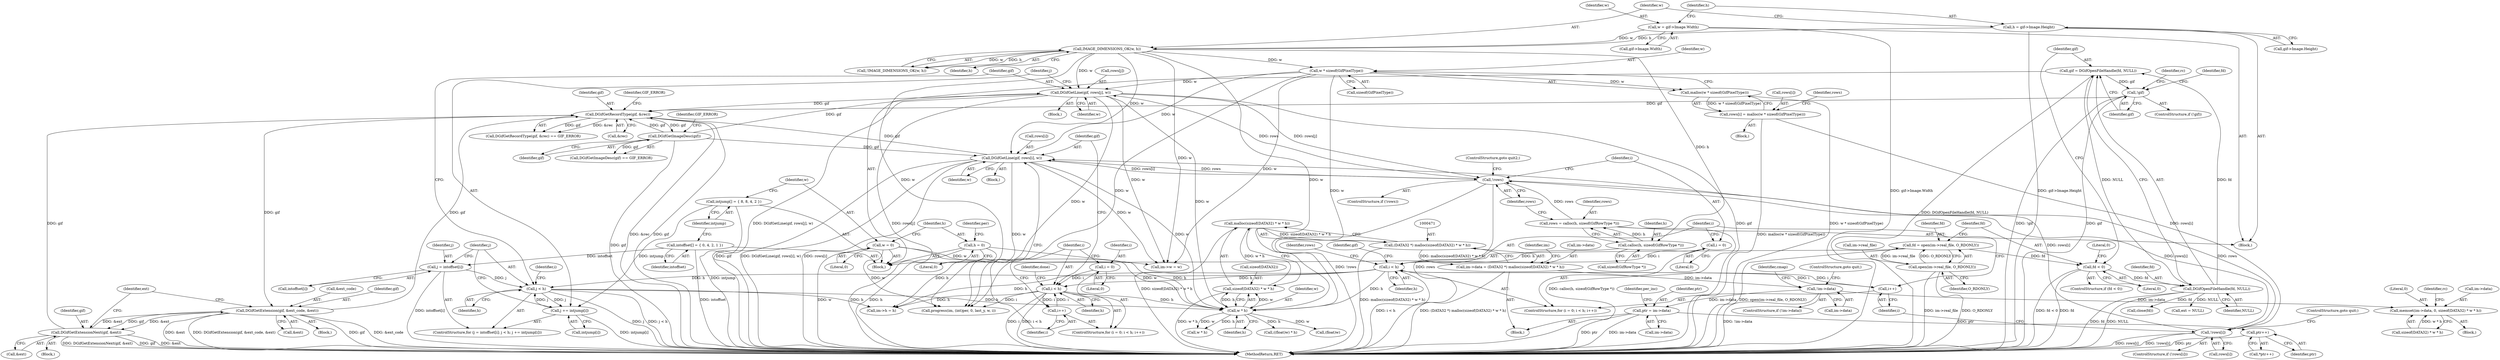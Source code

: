 digraph "0_enlightment_39641e74a560982fbf93f29bf96b37d27803cb56@API" {
"1000472" [label="(Call,malloc(sizeof(DATA32) * w * h))"];
"1000473" [label="(Call,sizeof(DATA32) * w * h)"];
"1000476" [label="(Call,w * h)"];
"1000319" [label="(Call,DGifGetLine(gif, rows[j], w))"];
"1000225" [label="(Call,DGifGetImageDesc(gif))"];
"1000206" [label="(Call,DGifGetRecordType(gif, &rec))"];
"1000391" [label="(Call,DGifGetExtensionNext(gif, &ext))"];
"1000357" [label="(Call,DGifGetExtension(gif, &ext_code, &ext))"];
"1000337" [label="(Call,DGifGetLine(gif, rows[i], w))"];
"1000282" [label="(Call,!rows[i])"];
"1000259" [label="(Call,!rows)"];
"1000252" [label="(Call,rows = calloc(h, sizeof(GifRowType *)))"];
"1000254" [label="(Call,calloc(h, sizeof(GifRowType *)))"];
"1000248" [label="(Call,IMAGE_DIMENSIONS_OK(w, h))"];
"1000232" [label="(Call,w = gif->Image.Width)"];
"1000239" [label="(Call,h = gif->Image.Height)"];
"1000272" [label="(Call,rows[i] = malloc(w * sizeof(GifPixelType)))"];
"1000276" [label="(Call,malloc(w * sizeof(GifPixelType)))"];
"1000277" [label="(Call,w * sizeof(GifPixelType))"];
"1000192" [label="(Call,!gif)"];
"1000186" [label="(Call,gif = DGifOpenFileHandle(fd, NULL))"];
"1000188" [label="(Call,DGifOpenFileHandle(fd, NULL))"];
"1000181" [label="(Call,fd < 0)"];
"1000173" [label="(Call,fd = open(im->real_file, O_RDONLY))"];
"1000175" [label="(Call,open(im->real_file, O_RDONLY))"];
"1000135" [label="(Call,w = 0)"];
"1000310" [label="(Call,j < h)"];
"1000305" [label="(Call,j = intoffset[i])"];
"1000116" [label="(Call,intoffset[] = { 0, 4, 2, 1 })"];
"1000313" [label="(Call,j += intjump[i])"];
"1000119" [label="(Call,intjump[] = { 8, 8, 4, 2 })"];
"1000266" [label="(Call,i < h)"];
"1000263" [label="(Call,i = 0)"];
"1000269" [label="(Call,i++)"];
"1000331" [label="(Call,i < h)"];
"1000328" [label="(Call,i = 0)"];
"1000334" [label="(Call,i++)"];
"1000139" [label="(Call,h = 0)"];
"1000470" [label="(Call,(DATA32 *) malloc(sizeof(DATA32) * w * h))"];
"1000466" [label="(Call,im->data = (DATA32 *) malloc(sizeof(DATA32) * w * h))"];
"1000480" [label="(Call,!im->data)"];
"1000489" [label="(Call,memset(im->data, 0, sizeof(DATA32) * w * h))"];
"1000504" [label="(Call,ptr = im->data)"];
"1000529" [label="(Call,ptr++)"];
"1000334" [label="(Call,i++)"];
"1000530" [label="(Identifier,ptr)"];
"1000253" [label="(Identifier,rows)"];
"1000487" [label="(Identifier,cmap)"];
"1000481" [label="(Call,im->data)"];
"1000264" [label="(Identifier,i)"];
"1000336" [label="(Block,)"];
"1000119" [label="(Call,intjump[] = { 8, 8, 4, 2 })"];
"1000484" [label="(ControlStructure,goto quit;)"];
"1000339" [label="(Call,rows[i])"];
"1000466" [label="(Call,im->data = (DATA32 *) malloc(sizeof(DATA32) * w * h))"];
"1000208" [label="(Call,&rec)"];
"1000392" [label="(Identifier,gif)"];
"1000333" [label="(Identifier,h)"];
"1000358" [label="(Identifier,gif)"];
"1000224" [label="(Call,DGifGetImageDesc(gif) == GIF_ERROR)"];
"1000263" [label="(Call,i = 0)"];
"1000324" [label="(Identifier,w)"];
"1000210" [label="(Identifier,GIF_ERROR)"];
"1000514" [label="(Call,(float)w)"];
"1000270" [label="(Identifier,i)"];
"1000174" [label="(Identifier,fd)"];
"1000315" [label="(Call,intjump[i])"];
"1000627" [label="(Call,progress(im, (int)per, 0, last_y, w, i))"];
"1000302" [label="(Identifier,i)"];
"1000284" [label="(Identifier,rows)"];
"1000497" [label="(Call,w * h)"];
"1000332" [label="(Identifier,i)"];
"1000272" [label="(Call,rows[i] = malloc(w * sizeof(GifPixelType)))"];
"1000444" [label="(Block,)"];
"1000225" [label="(Call,DGifGetImageDesc(gif))"];
"1000493" [label="(Literal,0)"];
"1000331" [label="(Call,i < h)"];
"1000361" [label="(Call,&ext)"];
"1000342" [label="(Identifier,w)"];
"1000501" [label="(Identifier,rc)"];
"1000338" [label="(Identifier,gif)"];
"1000250" [label="(Identifier,h)"];
"1000489" [label="(Call,memset(im->data, 0, sizeof(DATA32) * w * h))"];
"1000179" [label="(Identifier,O_RDONLY)"];
"1000195" [label="(Call,close(fd))"];
"1000290" [label="(Identifier,gif)"];
"1000357" [label="(Call,DGifGetExtension(gif, &ext_code, &ext))"];
"1000306" [label="(Identifier,j)"];
"1000193" [label="(Identifier,gif)"];
"1000529" [label="(Call,ptr++)"];
"1000269" [label="(Call,i++)"];
"1000311" [label="(Identifier,j)"];
"1000477" [label="(Identifier,w)"];
"1000467" [label="(Call,im->data)"];
"1000120" [label="(Identifier,intjump)"];
"1000283" [label="(Call,rows[i])"];
"1000312" [label="(Identifier,h)"];
"1000480" [label="(Call,!im->data)"];
"1000276" [label="(Call,malloc(w * sizeof(GifPixelType)))"];
"1000173" [label="(Call,fd = open(im->real_file, O_RDONLY))"];
"1000206" [label="(Call,DGifGetRecordType(gif, &rec))"];
"1000226" [label="(Identifier,gif)"];
"1000186" [label="(Call,gif = DGifOpenFileHandle(fd, NULL))"];
"1000176" [label="(Call,im->real_file)"];
"1000528" [label="(Call,*ptr++)"];
"1000248" [label="(Call,IMAGE_DIMENSIONS_OK(w, h))"];
"1000354" [label="(Call,ext = NULL)"];
"1000136" [label="(Identifier,w)"];
"1000116" [label="(Call,intoffset[] = { 0, 4, 2, 1 })"];
"1000472" [label="(Call,malloc(sizeof(DATA32) * w * h))"];
"1000318" [label="(Block,)"];
"1000259" [label="(Call,!rows)"];
"1000513" [label="(Call,((float)w) * h)"];
"1000205" [label="(Call,DGifGetRecordType(gif, &rec) == GIF_ERROR)"];
"1000351" [label="(Block,)"];
"1000476" [label="(Call,w * h)"];
"1000305" [label="(Call,j = intoffset[i])"];
"1000335" [label="(Identifier,i)"];
"1000314" [label="(Identifier,j)"];
"1000255" [label="(Identifier,h)"];
"1000183" [label="(Literal,0)"];
"1000267" [label="(Identifier,i)"];
"1000274" [label="(Identifier,rows)"];
"1000232" [label="(Call,w = gif->Image.Width)"];
"1000271" [label="(Block,)"];
"1000473" [label="(Call,sizeof(DATA32) * w * h)"];
"1000310" [label="(Call,j < h)"];
"1000254" [label="(Call,calloc(h, sizeof(GifRowType *)))"];
"1000494" [label="(Call,sizeof(DATA32) * w * h)"];
"1000282" [label="(Call,!rows[i])"];
"1000286" [label="(ControlStructure,goto quit;)"];
"1000320" [label="(Identifier,gif)"];
"1000307" [label="(Call,intoffset[i])"];
"1000266" [label="(Call,i < h)"];
"1000328" [label="(Call,i = 0)"];
"1000420" [label="(Call,im->h = h)"];
"1000273" [label="(Call,rows[i])"];
"1000504" [label="(Call,ptr = im->data)"];
"1000281" [label="(ControlStructure,if (!rows[i]))"];
"1000247" [label="(Call,!IMAGE_DIMENSIONS_OK(w, h))"];
"1000189" [label="(Identifier,fd)"];
"1000144" [label="(Identifier,per)"];
"1000240" [label="(Identifier,h)"];
"1000313" [label="(Call,j += intjump[i])"];
"1000260" [label="(Identifier,rows)"];
"1000117" [label="(Identifier,intoffset)"];
"1000141" [label="(Literal,0)"];
"1000252" [label="(Call,rows = calloc(h, sizeof(GifRowType *)))"];
"1000470" [label="(Call,(DATA32 *) malloc(sizeof(DATA32) * w * h))"];
"1000222" [label="(Block,)"];
"1000474" [label="(Call,sizeof(DATA32))"];
"1000187" [label="(Identifier,gif)"];
"1000227" [label="(Identifier,GIF_ERROR)"];
"1000191" [label="(ControlStructure,if (!gif))"];
"1000344" [label="(Identifier,done)"];
"1000506" [label="(Call,im->data)"];
"1000190" [label="(Identifier,NULL)"];
"1000319" [label="(Call,DGifGetLine(gif, rows[j], w))"];
"1000327" [label="(ControlStructure,for (i = 0; i < h; i++))"];
"1000393" [label="(Call,&ext)"];
"1000644" [label="(MethodReturn,RET)"];
"1000239" [label="(Call,h = gif->Image.Height)"];
"1000137" [label="(Literal,0)"];
"1000140" [label="(Identifier,h)"];
"1000505" [label="(Identifier,ptr)"];
"1000175" [label="(Call,open(im->real_file, O_RDONLY))"];
"1000139" [label="(Call,h = 0)"];
"1000321" [label="(Call,rows[j])"];
"1000359" [label="(Call,&ext_code)"];
"1000478" [label="(Identifier,h)"];
"1000200" [label="(Identifier,rc)"];
"1000482" [label="(Identifier,im)"];
"1000207" [label="(Identifier,gif)"];
"1000510" [label="(Identifier,per_inc)"];
"1000114" [label="(Block,)"];
"1000265" [label="(Literal,0)"];
"1000268" [label="(Identifier,h)"];
"1000479" [label="(ControlStructure,if (!im->data))"];
"1000258" [label="(ControlStructure,if (!rows))"];
"1000488" [label="(Block,)"];
"1000262" [label="(ControlStructure,for (i = 0; i < h; i++))"];
"1000364" [label="(Identifier,ext)"];
"1000180" [label="(ControlStructure,if (fd < 0))"];
"1000256" [label="(Call,sizeof(GifRowType *))"];
"1000241" [label="(Call,gif->Image.Height)"];
"1000185" [label="(Literal,0)"];
"1000135" [label="(Call,w = 0)"];
"1000181" [label="(Call,fd < 0)"];
"1000233" [label="(Identifier,w)"];
"1000391" [label="(Call,DGifGetExtensionNext(gif, &ext))"];
"1000490" [label="(Call,im->data)"];
"1000415" [label="(Call,im->w = w)"];
"1000192" [label="(Call,!gif)"];
"1000196" [label="(Identifier,fd)"];
"1000188" [label="(Call,DGifOpenFileHandle(fd, NULL))"];
"1000304" [label="(ControlStructure,for (j = intoffset[i]; j < h; j += intjump[i]))"];
"1000329" [label="(Identifier,i)"];
"1000365" [label="(Block,)"];
"1000330" [label="(Literal,0)"];
"1000278" [label="(Identifier,w)"];
"1000261" [label="(ControlStructure,goto quit2;)"];
"1000234" [label="(Call,gif->Image.Width)"];
"1000182" [label="(Identifier,fd)"];
"1000279" [label="(Call,sizeof(GifPixelType))"];
"1000337" [label="(Call,DGifGetLine(gif, rows[i], w))"];
"1000249" [label="(Identifier,w)"];
"1000277" [label="(Call,w * sizeof(GifPixelType))"];
"1000472" -> "1000470"  [label="AST: "];
"1000472" -> "1000473"  [label="CFG: "];
"1000473" -> "1000472"  [label="AST: "];
"1000470" -> "1000472"  [label="CFG: "];
"1000472" -> "1000644"  [label="DDG: sizeof(DATA32) * w * h"];
"1000472" -> "1000470"  [label="DDG: sizeof(DATA32) * w * h"];
"1000473" -> "1000472"  [label="DDG: w * h"];
"1000473" -> "1000476"  [label="CFG: "];
"1000474" -> "1000473"  [label="AST: "];
"1000476" -> "1000473"  [label="AST: "];
"1000473" -> "1000644"  [label="DDG: w * h"];
"1000476" -> "1000473"  [label="DDG: w"];
"1000476" -> "1000473"  [label="DDG: h"];
"1000476" -> "1000478"  [label="CFG: "];
"1000477" -> "1000476"  [label="AST: "];
"1000478" -> "1000476"  [label="AST: "];
"1000319" -> "1000476"  [label="DDG: w"];
"1000135" -> "1000476"  [label="DDG: w"];
"1000248" -> "1000476"  [label="DDG: w"];
"1000337" -> "1000476"  [label="DDG: w"];
"1000277" -> "1000476"  [label="DDG: w"];
"1000310" -> "1000476"  [label="DDG: h"];
"1000331" -> "1000476"  [label="DDG: h"];
"1000139" -> "1000476"  [label="DDG: h"];
"1000266" -> "1000476"  [label="DDG: h"];
"1000476" -> "1000497"  [label="DDG: w"];
"1000476" -> "1000497"  [label="DDG: h"];
"1000476" -> "1000514"  [label="DDG: w"];
"1000476" -> "1000513"  [label="DDG: h"];
"1000319" -> "1000318"  [label="AST: "];
"1000319" -> "1000324"  [label="CFG: "];
"1000320" -> "1000319"  [label="AST: "];
"1000321" -> "1000319"  [label="AST: "];
"1000324" -> "1000319"  [label="AST: "];
"1000314" -> "1000319"  [label="CFG: "];
"1000319" -> "1000644"  [label="DDG: DGifGetLine(gif, rows[j], w)"];
"1000319" -> "1000644"  [label="DDG: rows[j]"];
"1000319" -> "1000644"  [label="DDG: gif"];
"1000319" -> "1000206"  [label="DDG: gif"];
"1000319" -> "1000259"  [label="DDG: rows[j]"];
"1000225" -> "1000319"  [label="DDG: gif"];
"1000259" -> "1000319"  [label="DDG: rows"];
"1000277" -> "1000319"  [label="DDG: w"];
"1000248" -> "1000319"  [label="DDG: w"];
"1000319" -> "1000415"  [label="DDG: w"];
"1000319" -> "1000627"  [label="DDG: w"];
"1000225" -> "1000224"  [label="AST: "];
"1000225" -> "1000226"  [label="CFG: "];
"1000226" -> "1000225"  [label="AST: "];
"1000227" -> "1000225"  [label="CFG: "];
"1000225" -> "1000644"  [label="DDG: gif"];
"1000225" -> "1000206"  [label="DDG: gif"];
"1000225" -> "1000224"  [label="DDG: gif"];
"1000206" -> "1000225"  [label="DDG: gif"];
"1000225" -> "1000337"  [label="DDG: gif"];
"1000206" -> "1000205"  [label="AST: "];
"1000206" -> "1000208"  [label="CFG: "];
"1000207" -> "1000206"  [label="AST: "];
"1000208" -> "1000206"  [label="AST: "];
"1000210" -> "1000206"  [label="CFG: "];
"1000206" -> "1000644"  [label="DDG: &rec"];
"1000206" -> "1000644"  [label="DDG: gif"];
"1000206" -> "1000205"  [label="DDG: gif"];
"1000206" -> "1000205"  [label="DDG: &rec"];
"1000391" -> "1000206"  [label="DDG: gif"];
"1000337" -> "1000206"  [label="DDG: gif"];
"1000192" -> "1000206"  [label="DDG: gif"];
"1000357" -> "1000206"  [label="DDG: gif"];
"1000206" -> "1000357"  [label="DDG: gif"];
"1000391" -> "1000365"  [label="AST: "];
"1000391" -> "1000393"  [label="CFG: "];
"1000392" -> "1000391"  [label="AST: "];
"1000393" -> "1000391"  [label="AST: "];
"1000364" -> "1000391"  [label="CFG: "];
"1000391" -> "1000644"  [label="DDG: gif"];
"1000391" -> "1000644"  [label="DDG: &ext"];
"1000391" -> "1000644"  [label="DDG: DGifGetExtensionNext(gif, &ext)"];
"1000391" -> "1000357"  [label="DDG: &ext"];
"1000357" -> "1000391"  [label="DDG: gif"];
"1000357" -> "1000391"  [label="DDG: &ext"];
"1000357" -> "1000351"  [label="AST: "];
"1000357" -> "1000361"  [label="CFG: "];
"1000358" -> "1000357"  [label="AST: "];
"1000359" -> "1000357"  [label="AST: "];
"1000361" -> "1000357"  [label="AST: "];
"1000364" -> "1000357"  [label="CFG: "];
"1000357" -> "1000644"  [label="DDG: &ext"];
"1000357" -> "1000644"  [label="DDG: DGifGetExtension(gif, &ext_code, &ext)"];
"1000357" -> "1000644"  [label="DDG: gif"];
"1000357" -> "1000644"  [label="DDG: &ext_code"];
"1000337" -> "1000336"  [label="AST: "];
"1000337" -> "1000342"  [label="CFG: "];
"1000338" -> "1000337"  [label="AST: "];
"1000339" -> "1000337"  [label="AST: "];
"1000342" -> "1000337"  [label="AST: "];
"1000335" -> "1000337"  [label="CFG: "];
"1000337" -> "1000644"  [label="DDG: rows[i]"];
"1000337" -> "1000644"  [label="DDG: gif"];
"1000337" -> "1000644"  [label="DDG: DGifGetLine(gif, rows[i], w)"];
"1000337" -> "1000259"  [label="DDG: rows[i]"];
"1000282" -> "1000337"  [label="DDG: rows[i]"];
"1000259" -> "1000337"  [label="DDG: rows"];
"1000248" -> "1000337"  [label="DDG: w"];
"1000277" -> "1000337"  [label="DDG: w"];
"1000337" -> "1000415"  [label="DDG: w"];
"1000337" -> "1000627"  [label="DDG: w"];
"1000282" -> "1000281"  [label="AST: "];
"1000282" -> "1000283"  [label="CFG: "];
"1000283" -> "1000282"  [label="AST: "];
"1000286" -> "1000282"  [label="CFG: "];
"1000270" -> "1000282"  [label="CFG: "];
"1000282" -> "1000644"  [label="DDG: !rows[i]"];
"1000282" -> "1000644"  [label="DDG: rows[i]"];
"1000282" -> "1000259"  [label="DDG: rows[i]"];
"1000259" -> "1000282"  [label="DDG: rows"];
"1000272" -> "1000282"  [label="DDG: rows[i]"];
"1000259" -> "1000258"  [label="AST: "];
"1000259" -> "1000260"  [label="CFG: "];
"1000260" -> "1000259"  [label="AST: "];
"1000261" -> "1000259"  [label="CFG: "];
"1000264" -> "1000259"  [label="CFG: "];
"1000259" -> "1000644"  [label="DDG: !rows"];
"1000259" -> "1000644"  [label="DDG: rows"];
"1000252" -> "1000259"  [label="DDG: rows"];
"1000252" -> "1000222"  [label="AST: "];
"1000252" -> "1000254"  [label="CFG: "];
"1000253" -> "1000252"  [label="AST: "];
"1000254" -> "1000252"  [label="AST: "];
"1000260" -> "1000252"  [label="CFG: "];
"1000252" -> "1000644"  [label="DDG: calloc(h, sizeof(GifRowType *))"];
"1000254" -> "1000252"  [label="DDG: h"];
"1000254" -> "1000256"  [label="CFG: "];
"1000255" -> "1000254"  [label="AST: "];
"1000256" -> "1000254"  [label="AST: "];
"1000248" -> "1000254"  [label="DDG: h"];
"1000254" -> "1000266"  [label="DDG: h"];
"1000248" -> "1000247"  [label="AST: "];
"1000248" -> "1000250"  [label="CFG: "];
"1000249" -> "1000248"  [label="AST: "];
"1000250" -> "1000248"  [label="AST: "];
"1000247" -> "1000248"  [label="CFG: "];
"1000248" -> "1000247"  [label="DDG: w"];
"1000248" -> "1000247"  [label="DDG: h"];
"1000232" -> "1000248"  [label="DDG: w"];
"1000239" -> "1000248"  [label="DDG: h"];
"1000248" -> "1000277"  [label="DDG: w"];
"1000248" -> "1000415"  [label="DDG: w"];
"1000248" -> "1000627"  [label="DDG: w"];
"1000232" -> "1000222"  [label="AST: "];
"1000232" -> "1000234"  [label="CFG: "];
"1000233" -> "1000232"  [label="AST: "];
"1000234" -> "1000232"  [label="AST: "];
"1000240" -> "1000232"  [label="CFG: "];
"1000232" -> "1000644"  [label="DDG: gif->Image.Width"];
"1000239" -> "1000222"  [label="AST: "];
"1000239" -> "1000241"  [label="CFG: "];
"1000240" -> "1000239"  [label="AST: "];
"1000241" -> "1000239"  [label="AST: "];
"1000249" -> "1000239"  [label="CFG: "];
"1000239" -> "1000644"  [label="DDG: gif->Image.Height"];
"1000272" -> "1000271"  [label="AST: "];
"1000272" -> "1000276"  [label="CFG: "];
"1000273" -> "1000272"  [label="AST: "];
"1000276" -> "1000272"  [label="AST: "];
"1000284" -> "1000272"  [label="CFG: "];
"1000272" -> "1000644"  [label="DDG: malloc(w * sizeof(GifPixelType))"];
"1000276" -> "1000272"  [label="DDG: w * sizeof(GifPixelType)"];
"1000276" -> "1000277"  [label="CFG: "];
"1000277" -> "1000276"  [label="AST: "];
"1000276" -> "1000644"  [label="DDG: w * sizeof(GifPixelType)"];
"1000277" -> "1000276"  [label="DDG: w"];
"1000277" -> "1000279"  [label="CFG: "];
"1000278" -> "1000277"  [label="AST: "];
"1000279" -> "1000277"  [label="AST: "];
"1000277" -> "1000415"  [label="DDG: w"];
"1000277" -> "1000627"  [label="DDG: w"];
"1000192" -> "1000191"  [label="AST: "];
"1000192" -> "1000193"  [label="CFG: "];
"1000193" -> "1000192"  [label="AST: "];
"1000196" -> "1000192"  [label="CFG: "];
"1000200" -> "1000192"  [label="CFG: "];
"1000192" -> "1000644"  [label="DDG: gif"];
"1000192" -> "1000644"  [label="DDG: !gif"];
"1000186" -> "1000192"  [label="DDG: gif"];
"1000186" -> "1000114"  [label="AST: "];
"1000186" -> "1000188"  [label="CFG: "];
"1000187" -> "1000186"  [label="AST: "];
"1000188" -> "1000186"  [label="AST: "];
"1000193" -> "1000186"  [label="CFG: "];
"1000186" -> "1000644"  [label="DDG: DGifOpenFileHandle(fd, NULL)"];
"1000188" -> "1000186"  [label="DDG: fd"];
"1000188" -> "1000186"  [label="DDG: NULL"];
"1000188" -> "1000190"  [label="CFG: "];
"1000189" -> "1000188"  [label="AST: "];
"1000190" -> "1000188"  [label="AST: "];
"1000188" -> "1000644"  [label="DDG: NULL"];
"1000188" -> "1000644"  [label="DDG: fd"];
"1000181" -> "1000188"  [label="DDG: fd"];
"1000188" -> "1000195"  [label="DDG: fd"];
"1000188" -> "1000354"  [label="DDG: NULL"];
"1000181" -> "1000180"  [label="AST: "];
"1000181" -> "1000183"  [label="CFG: "];
"1000182" -> "1000181"  [label="AST: "];
"1000183" -> "1000181"  [label="AST: "];
"1000185" -> "1000181"  [label="CFG: "];
"1000187" -> "1000181"  [label="CFG: "];
"1000181" -> "1000644"  [label="DDG: fd"];
"1000181" -> "1000644"  [label="DDG: fd < 0"];
"1000173" -> "1000181"  [label="DDG: fd"];
"1000173" -> "1000114"  [label="AST: "];
"1000173" -> "1000175"  [label="CFG: "];
"1000174" -> "1000173"  [label="AST: "];
"1000175" -> "1000173"  [label="AST: "];
"1000182" -> "1000173"  [label="CFG: "];
"1000173" -> "1000644"  [label="DDG: open(im->real_file, O_RDONLY)"];
"1000175" -> "1000173"  [label="DDG: im->real_file"];
"1000175" -> "1000173"  [label="DDG: O_RDONLY"];
"1000175" -> "1000179"  [label="CFG: "];
"1000176" -> "1000175"  [label="AST: "];
"1000179" -> "1000175"  [label="AST: "];
"1000175" -> "1000644"  [label="DDG: O_RDONLY"];
"1000175" -> "1000644"  [label="DDG: im->real_file"];
"1000135" -> "1000114"  [label="AST: "];
"1000135" -> "1000137"  [label="CFG: "];
"1000136" -> "1000135"  [label="AST: "];
"1000137" -> "1000135"  [label="AST: "];
"1000140" -> "1000135"  [label="CFG: "];
"1000135" -> "1000644"  [label="DDG: w"];
"1000135" -> "1000415"  [label="DDG: w"];
"1000135" -> "1000627"  [label="DDG: w"];
"1000310" -> "1000304"  [label="AST: "];
"1000310" -> "1000312"  [label="CFG: "];
"1000311" -> "1000310"  [label="AST: "];
"1000312" -> "1000310"  [label="AST: "];
"1000320" -> "1000310"  [label="CFG: "];
"1000302" -> "1000310"  [label="CFG: "];
"1000310" -> "1000644"  [label="DDG: j < h"];
"1000310" -> "1000644"  [label="DDG: j"];
"1000305" -> "1000310"  [label="DDG: j"];
"1000313" -> "1000310"  [label="DDG: j"];
"1000266" -> "1000310"  [label="DDG: h"];
"1000310" -> "1000313"  [label="DDG: j"];
"1000310" -> "1000420"  [label="DDG: h"];
"1000305" -> "1000304"  [label="AST: "];
"1000305" -> "1000307"  [label="CFG: "];
"1000306" -> "1000305"  [label="AST: "];
"1000307" -> "1000305"  [label="AST: "];
"1000311" -> "1000305"  [label="CFG: "];
"1000305" -> "1000644"  [label="DDG: intoffset[i]"];
"1000116" -> "1000305"  [label="DDG: intoffset"];
"1000116" -> "1000114"  [label="AST: "];
"1000116" -> "1000117"  [label="CFG: "];
"1000117" -> "1000116"  [label="AST: "];
"1000120" -> "1000116"  [label="CFG: "];
"1000116" -> "1000644"  [label="DDG: intoffset"];
"1000313" -> "1000304"  [label="AST: "];
"1000313" -> "1000315"  [label="CFG: "];
"1000314" -> "1000313"  [label="AST: "];
"1000315" -> "1000313"  [label="AST: "];
"1000311" -> "1000313"  [label="CFG: "];
"1000313" -> "1000644"  [label="DDG: intjump[i]"];
"1000119" -> "1000313"  [label="DDG: intjump"];
"1000119" -> "1000114"  [label="AST: "];
"1000119" -> "1000120"  [label="CFG: "];
"1000120" -> "1000119"  [label="AST: "];
"1000136" -> "1000119"  [label="CFG: "];
"1000119" -> "1000644"  [label="DDG: intjump"];
"1000266" -> "1000262"  [label="AST: "];
"1000266" -> "1000268"  [label="CFG: "];
"1000267" -> "1000266"  [label="AST: "];
"1000268" -> "1000266"  [label="AST: "];
"1000274" -> "1000266"  [label="CFG: "];
"1000290" -> "1000266"  [label="CFG: "];
"1000266" -> "1000644"  [label="DDG: i < h"];
"1000263" -> "1000266"  [label="DDG: i"];
"1000269" -> "1000266"  [label="DDG: i"];
"1000266" -> "1000269"  [label="DDG: i"];
"1000266" -> "1000331"  [label="DDG: h"];
"1000266" -> "1000420"  [label="DDG: h"];
"1000263" -> "1000262"  [label="AST: "];
"1000263" -> "1000265"  [label="CFG: "];
"1000264" -> "1000263"  [label="AST: "];
"1000265" -> "1000263"  [label="AST: "];
"1000267" -> "1000263"  [label="CFG: "];
"1000269" -> "1000262"  [label="AST: "];
"1000269" -> "1000270"  [label="CFG: "];
"1000270" -> "1000269"  [label="AST: "];
"1000267" -> "1000269"  [label="CFG: "];
"1000331" -> "1000327"  [label="AST: "];
"1000331" -> "1000333"  [label="CFG: "];
"1000332" -> "1000331"  [label="AST: "];
"1000333" -> "1000331"  [label="AST: "];
"1000338" -> "1000331"  [label="CFG: "];
"1000344" -> "1000331"  [label="CFG: "];
"1000331" -> "1000644"  [label="DDG: i < h"];
"1000331" -> "1000644"  [label="DDG: i"];
"1000328" -> "1000331"  [label="DDG: i"];
"1000334" -> "1000331"  [label="DDG: i"];
"1000331" -> "1000334"  [label="DDG: i"];
"1000331" -> "1000420"  [label="DDG: h"];
"1000331" -> "1000627"  [label="DDG: i"];
"1000328" -> "1000327"  [label="AST: "];
"1000328" -> "1000330"  [label="CFG: "];
"1000329" -> "1000328"  [label="AST: "];
"1000330" -> "1000328"  [label="AST: "];
"1000332" -> "1000328"  [label="CFG: "];
"1000334" -> "1000327"  [label="AST: "];
"1000334" -> "1000335"  [label="CFG: "];
"1000335" -> "1000334"  [label="AST: "];
"1000332" -> "1000334"  [label="CFG: "];
"1000139" -> "1000114"  [label="AST: "];
"1000139" -> "1000141"  [label="CFG: "];
"1000140" -> "1000139"  [label="AST: "];
"1000141" -> "1000139"  [label="AST: "];
"1000144" -> "1000139"  [label="CFG: "];
"1000139" -> "1000644"  [label="DDG: h"];
"1000139" -> "1000420"  [label="DDG: h"];
"1000470" -> "1000466"  [label="AST: "];
"1000471" -> "1000470"  [label="AST: "];
"1000466" -> "1000470"  [label="CFG: "];
"1000470" -> "1000644"  [label="DDG: malloc(sizeof(DATA32) * w * h)"];
"1000470" -> "1000466"  [label="DDG: malloc(sizeof(DATA32) * w * h)"];
"1000466" -> "1000444"  [label="AST: "];
"1000467" -> "1000466"  [label="AST: "];
"1000482" -> "1000466"  [label="CFG: "];
"1000466" -> "1000644"  [label="DDG: (DATA32 *) malloc(sizeof(DATA32) * w * h)"];
"1000466" -> "1000480"  [label="DDG: im->data"];
"1000480" -> "1000479"  [label="AST: "];
"1000480" -> "1000481"  [label="CFG: "];
"1000481" -> "1000480"  [label="AST: "];
"1000484" -> "1000480"  [label="CFG: "];
"1000487" -> "1000480"  [label="CFG: "];
"1000480" -> "1000644"  [label="DDG: !im->data"];
"1000480" -> "1000489"  [label="DDG: im->data"];
"1000480" -> "1000504"  [label="DDG: im->data"];
"1000489" -> "1000488"  [label="AST: "];
"1000489" -> "1000494"  [label="CFG: "];
"1000490" -> "1000489"  [label="AST: "];
"1000493" -> "1000489"  [label="AST: "];
"1000494" -> "1000489"  [label="AST: "];
"1000501" -> "1000489"  [label="CFG: "];
"1000494" -> "1000489"  [label="DDG: w * h"];
"1000504" -> "1000444"  [label="AST: "];
"1000504" -> "1000506"  [label="CFG: "];
"1000505" -> "1000504"  [label="AST: "];
"1000506" -> "1000504"  [label="AST: "];
"1000510" -> "1000504"  [label="CFG: "];
"1000504" -> "1000644"  [label="DDG: im->data"];
"1000504" -> "1000644"  [label="DDG: ptr"];
"1000504" -> "1000529"  [label="DDG: ptr"];
"1000529" -> "1000528"  [label="AST: "];
"1000529" -> "1000530"  [label="CFG: "];
"1000530" -> "1000529"  [label="AST: "];
"1000528" -> "1000529"  [label="CFG: "];
"1000529" -> "1000644"  [label="DDG: ptr"];
}
